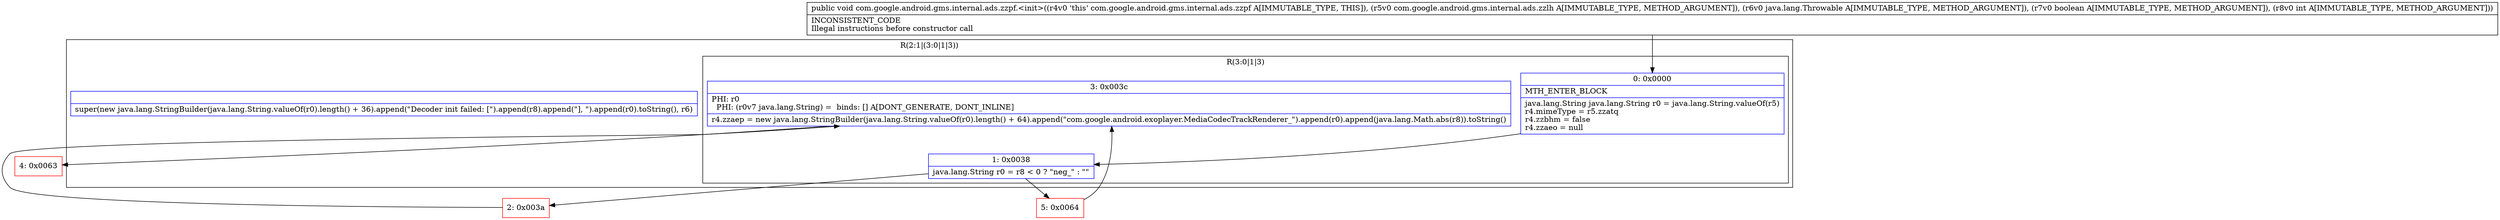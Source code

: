 digraph "CFG forcom.google.android.gms.internal.ads.zzpf.\<init\>(Lcom\/google\/android\/gms\/internal\/ads\/zzlh;Ljava\/lang\/Throwable;ZI)V" {
subgraph cluster_Region_1097793649 {
label = "R(2:1|(3:0|1|3))";
node [shape=record,color=blue];
Node_InsnContainer_846580827 [shape=record,label="{|super(new java.lang.StringBuilder(java.lang.String.valueOf(r0).length() + 36).append(\"Decoder init failed: [\").append(r8).append(\"], \").append(r0).toString(), r6)\l}"];
subgraph cluster_Region_1800281013 {
label = "R(3:0|1|3)";
node [shape=record,color=blue];
Node_0 [shape=record,label="{0\:\ 0x0000|MTH_ENTER_BLOCK\l|java.lang.String java.lang.String r0 = java.lang.String.valueOf(r5)\lr4.mimeType = r5.zzatq\lr4.zzbhm = false\lr4.zzaeo = null\l}"];
Node_1 [shape=record,label="{1\:\ 0x0038|java.lang.String r0 = r8 \< 0 ? \"neg_\" : \"\"\l}"];
Node_3 [shape=record,label="{3\:\ 0x003c|PHI: r0 \l  PHI: (r0v7 java.lang.String) =  binds: [] A[DONT_GENERATE, DONT_INLINE]\l|r4.zzaep = new java.lang.StringBuilder(java.lang.String.valueOf(r0).length() + 64).append(\"com.google.android.exoplayer.MediaCodecTrackRenderer_\").append(r0).append(java.lang.Math.abs(r8)).toString()\l}"];
}
}
Node_2 [shape=record,color=red,label="{2\:\ 0x003a}"];
Node_4 [shape=record,color=red,label="{4\:\ 0x0063}"];
Node_5 [shape=record,color=red,label="{5\:\ 0x0064}"];
MethodNode[shape=record,label="{public void com.google.android.gms.internal.ads.zzpf.\<init\>((r4v0 'this' com.google.android.gms.internal.ads.zzpf A[IMMUTABLE_TYPE, THIS]), (r5v0 com.google.android.gms.internal.ads.zzlh A[IMMUTABLE_TYPE, METHOD_ARGUMENT]), (r6v0 java.lang.Throwable A[IMMUTABLE_TYPE, METHOD_ARGUMENT]), (r7v0 boolean A[IMMUTABLE_TYPE, METHOD_ARGUMENT]), (r8v0 int A[IMMUTABLE_TYPE, METHOD_ARGUMENT]))  | INCONSISTENT_CODE\lIllegal instructions before constructor call\l}"];
MethodNode -> Node_0;
Node_0 -> Node_1;
Node_1 -> Node_2;
Node_1 -> Node_5;
Node_3 -> Node_4;
Node_2 -> Node_3;
Node_5 -> Node_3;
}

